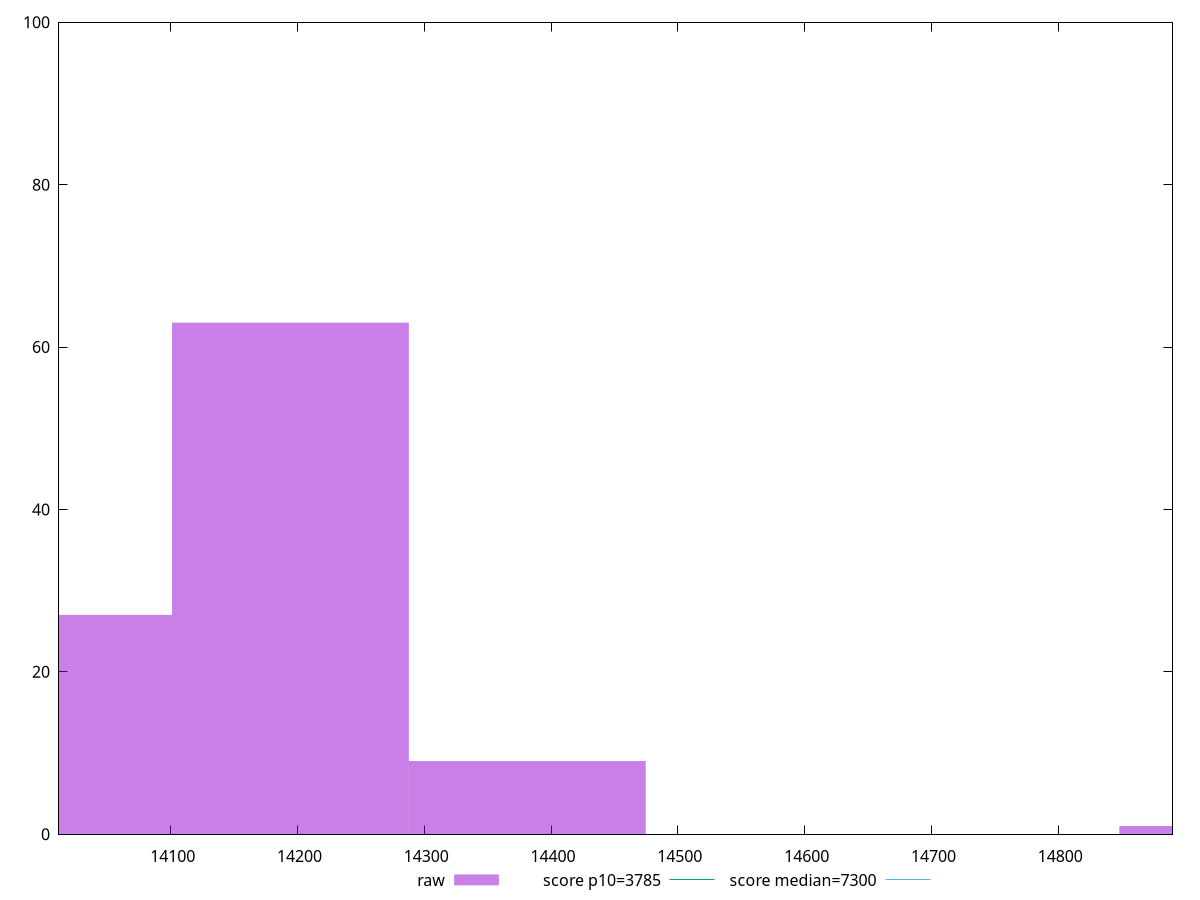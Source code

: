 reset

$raw <<EOF
14381.260400796167 9
14194.490785201411 63
14007.721169606655 27
14941.569247580432 1
EOF

set key outside below
set boxwidth 186.7696155947554
set xrange [14011.971050000004:14890.086449999999]
set yrange [0:100]
set trange [0:100]
set style fill transparent solid 0.5 noborder

set parametric
set terminal svg size 640, 490 enhanced background rgb 'white'
set output "report_00018_2021-02-10T15-25-16.877Z/interactive/samples/pages/raw/histogram.svg"

plot $raw title "raw" with boxes, \
     3785,t title "score p10=3785", \
     7300,t title "score median=7300"

reset
